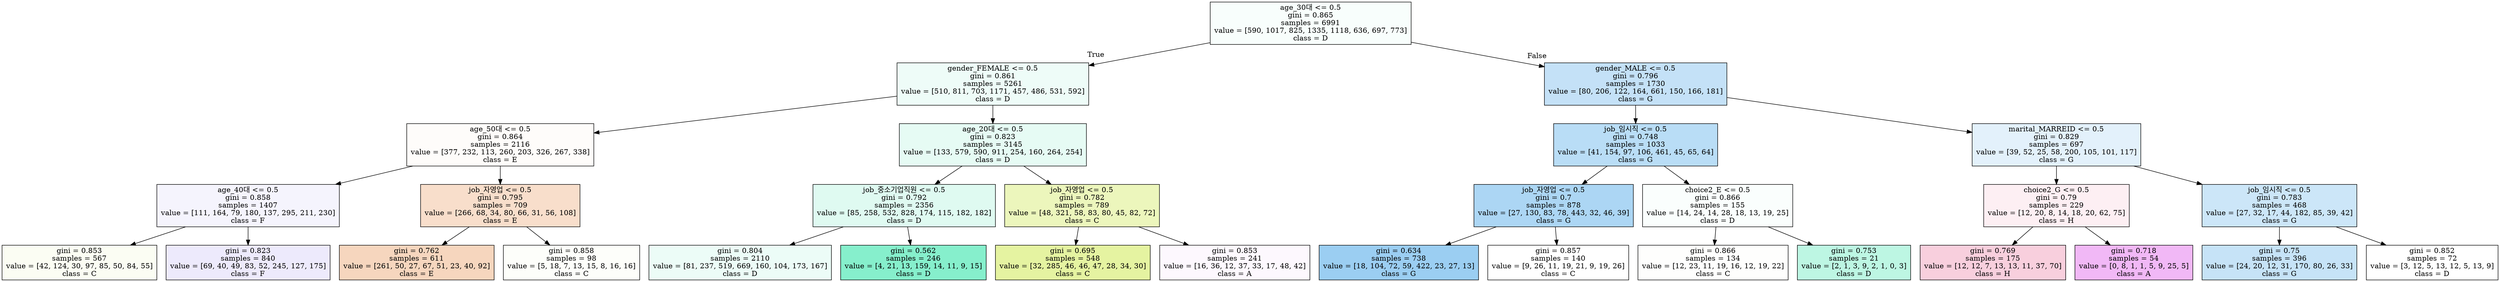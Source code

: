 digraph Tree {
node [shape=box, style="filled", color="black"] ;
0 [label="age_30대 <= 0.5\ngini = 0.865\nsamples = 6991\nvalue = [590, 1017, 825, 1335, 1118, 636, 697, 773]\nclass = D", fillcolor="#39e5ac09"] ;
1 [label="gender_FEMALE <= 0.5\ngini = 0.861\nsamples = 5261\nvalue = [510, 811, 703, 1171, 457, 486, 531, 592]\nclass = D", fillcolor="#39e5ac15"] ;
0 -> 1 [labeldistance=2.5, labelangle=45, headlabel="True"] ;
2 [label="age_50대 <= 0.5\ngini = 0.864\nsamples = 2116\nvalue = [377, 232, 113, 260, 203, 326, 267, 338]\nclass = E", fillcolor="#e5813906"] ;
1 -> 2 ;
3 [label="age_40대 <= 0.5\ngini = 0.858\nsamples = 1407\nvalue = [111, 164, 79, 180, 137, 295, 211, 230]\nclass = F", fillcolor="#5639e50e"] ;
2 -> 3 ;
4 [label="gini = 0.853\nsamples = 567\nvalue = [42, 124, 30, 97, 85, 50, 84, 55]\nclass = C", fillcolor="#c8e5390f"] ;
3 -> 4 ;
5 [label="gini = 0.823\nsamples = 840\nvalue = [69, 40, 49, 83, 52, 245, 127, 175]\nclass = F", fillcolor="#5639e51b"] ;
3 -> 5 ;
6 [label="job_자영업 <= 0.5\ngini = 0.795\nsamples = 709\nvalue = [266, 68, 34, 80, 66, 31, 56, 108]\nclass = E", fillcolor="#e5813943"] ;
2 -> 6 ;
7 [label="gini = 0.762\nsamples = 611\nvalue = [261, 50, 27, 67, 51, 23, 40, 92]\nclass = E", fillcolor="#e5813953"] ;
6 -> 7 ;
8 [label="gini = 0.858\nsamples = 98\nvalue = [5, 18, 7, 13, 15, 8, 16, 16]\nclass = C", fillcolor="#c8e53906"] ;
6 -> 8 ;
9 [label="age_20대 <= 0.5\ngini = 0.823\nsamples = 3145\nvalue = [133, 579, 590, 911, 254, 160, 264, 254]\nclass = D", fillcolor="#39e5ac20"] ;
1 -> 9 ;
10 [label="job_중소기업직원 <= 0.5\ngini = 0.792\nsamples = 2356\nvalue = [85, 258, 532, 828, 174, 115, 182, 182]\nclass = D", fillcolor="#39e5ac29"] ;
9 -> 10 ;
11 [label="gini = 0.804\nsamples = 2110\nvalue = [81, 237, 519, 669, 160, 104, 173, 167]\nclass = D", fillcolor="#39e5ac18"] ;
10 -> 11 ;
12 [label="gini = 0.562\nsamples = 246\nvalue = [4, 21, 13, 159, 14, 11, 9, 15]\nclass = D", fillcolor="#39e5ac9c"] ;
10 -> 12 ;
13 [label="job_자영업 <= 0.5\ngini = 0.782\nsamples = 789\nvalue = [48, 321, 58, 83, 80, 45, 82, 72]\nclass = C", fillcolor="#c8e53956"] ;
9 -> 13 ;
14 [label="gini = 0.695\nsamples = 548\nvalue = [32, 285, 46, 46, 47, 28, 34, 30]\nclass = C", fillcolor="#c8e53979"] ;
13 -> 14 ;
15 [label="gini = 0.853\nsamples = 241\nvalue = [16, 36, 12, 37, 33, 17, 48, 42]\nclass = A", fillcolor="#d739e508"] ;
13 -> 15 ;
16 [label="gender_MALE <= 0.5\ngini = 0.796\nsamples = 1730\nvalue = [80, 206, 122, 164, 661, 150, 166, 181]\nclass = G", fillcolor="#399de54c"] ;
0 -> 16 [labeldistance=2.5, labelangle=-45, headlabel="False"] ;
17 [label="job_임시직 <= 0.5\ngini = 0.748\nsamples = 1033\nvalue = [41, 154, 97, 106, 461, 45, 65, 64]\nclass = G", fillcolor="#399de559"] ;
16 -> 17 ;
18 [label="job_자영업 <= 0.5\ngini = 0.7\nsamples = 878\nvalue = [27, 130, 83, 78, 443, 32, 46, 39]\nclass = G", fillcolor="#399de56b"] ;
17 -> 18 ;
19 [label="gini = 0.634\nsamples = 738\nvalue = [18, 104, 72, 59, 422, 23, 27, 13]\nclass = G", fillcolor="#399de580"] ;
18 -> 19 ;
20 [label="gini = 0.857\nsamples = 140\nvalue = [9, 26, 11, 19, 21, 9, 19, 26]\nclass = C", fillcolor="#c8e53900"] ;
18 -> 20 ;
21 [label="choice2_E <= 0.5\ngini = 0.866\nsamples = 155\nvalue = [14, 24, 14, 28, 18, 13, 19, 25]\nclass = D", fillcolor="#39e5ac06"] ;
17 -> 21 ;
22 [label="gini = 0.866\nsamples = 134\nvalue = [12, 23, 11, 19, 16, 12, 19, 22]\nclass = C", fillcolor="#c8e53902"] ;
21 -> 22 ;
23 [label="gini = 0.753\nsamples = 21\nvalue = [2, 1, 3, 9, 2, 1, 0, 3]\nclass = D", fillcolor="#39e5ac55"] ;
21 -> 23 ;
24 [label="marital_MARREID <= 0.5\ngini = 0.829\nsamples = 697\nvalue = [39, 52, 25, 58, 200, 105, 101, 117]\nclass = G", fillcolor="#399de524"] ;
16 -> 24 ;
25 [label="choice2_G <= 0.5\ngini = 0.79\nsamples = 229\nvalue = [12, 20, 8, 14, 18, 20, 62, 75]\nclass = H", fillcolor="#e5397214"] ;
24 -> 25 ;
26 [label="gini = 0.769\nsamples = 175\nvalue = [12, 12, 7, 13, 13, 11, 37, 70]\nclass = H", fillcolor="#e539723d"] ;
25 -> 26 ;
27 [label="gini = 0.718\nsamples = 54\nvalue = [0, 8, 1, 1, 5, 9, 25, 5]\nclass = A", fillcolor="#d739e55b"] ;
25 -> 27 ;
28 [label="job_임시직 <= 0.5\ngini = 0.783\nsamples = 468\nvalue = [27, 32, 17, 44, 182, 85, 39, 42]\nclass = G", fillcolor="#399de541"] ;
24 -> 28 ;
29 [label="gini = 0.75\nsamples = 396\nvalue = [24, 20, 12, 31, 170, 80, 26, 33]\nclass = G", fillcolor="#399de549"] ;
28 -> 29 ;
30 [label="gini = 0.852\nsamples = 72\nvalue = [3, 12, 5, 13, 12, 5, 13, 9]\nclass = D", fillcolor="#39e5ac00"] ;
28 -> 30 ;
}